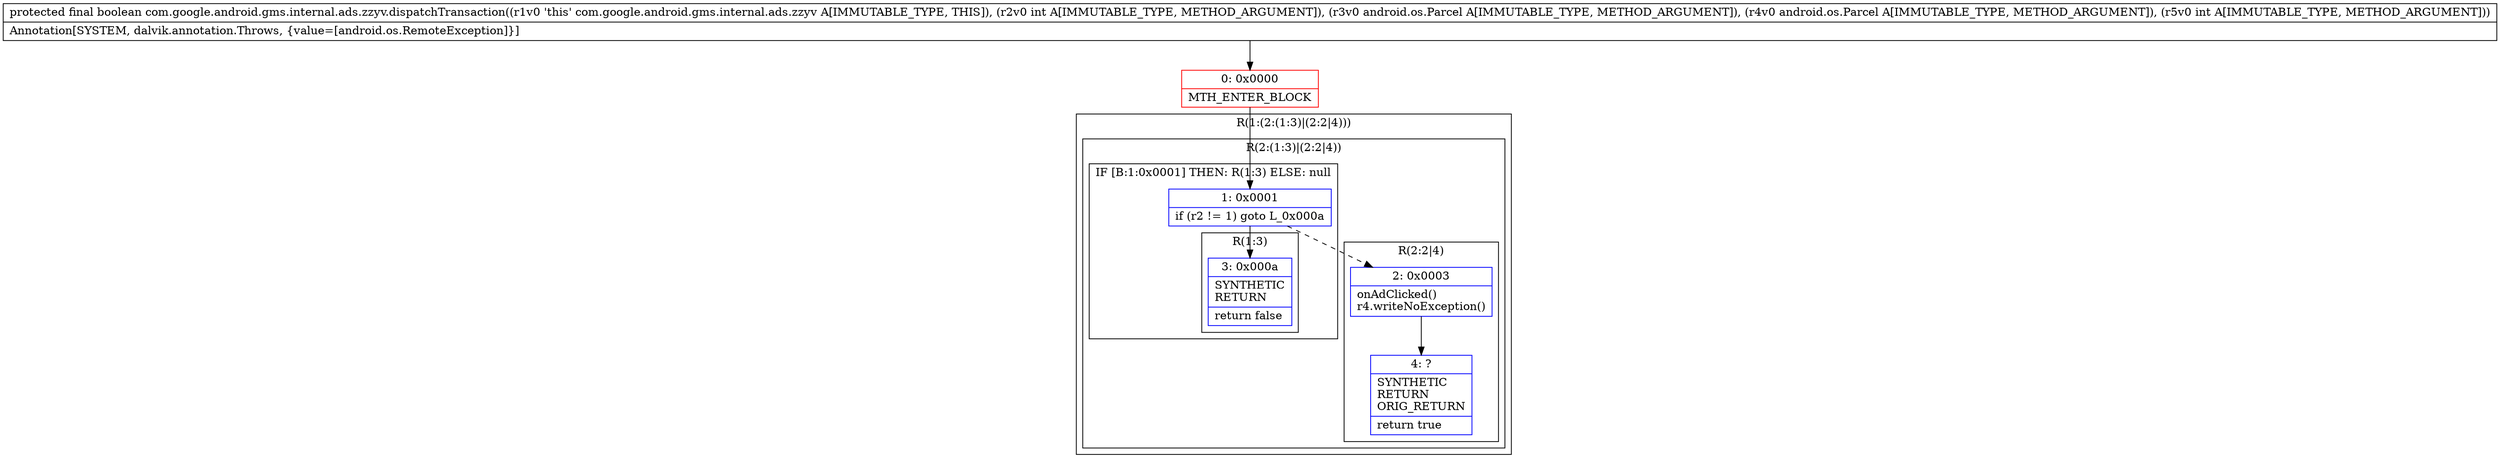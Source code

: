 digraph "CFG forcom.google.android.gms.internal.ads.zzyv.dispatchTransaction(ILandroid\/os\/Parcel;Landroid\/os\/Parcel;I)Z" {
subgraph cluster_Region_1614012141 {
label = "R(1:(2:(1:3)|(2:2|4)))";
node [shape=record,color=blue];
subgraph cluster_Region_236490142 {
label = "R(2:(1:3)|(2:2|4))";
node [shape=record,color=blue];
subgraph cluster_IfRegion_1899465328 {
label = "IF [B:1:0x0001] THEN: R(1:3) ELSE: null";
node [shape=record,color=blue];
Node_1 [shape=record,label="{1\:\ 0x0001|if (r2 != 1) goto L_0x000a\l}"];
subgraph cluster_Region_475730159 {
label = "R(1:3)";
node [shape=record,color=blue];
Node_3 [shape=record,label="{3\:\ 0x000a|SYNTHETIC\lRETURN\l|return false\l}"];
}
}
subgraph cluster_Region_1650553151 {
label = "R(2:2|4)";
node [shape=record,color=blue];
Node_2 [shape=record,label="{2\:\ 0x0003|onAdClicked()\lr4.writeNoException()\l}"];
Node_4 [shape=record,label="{4\:\ ?|SYNTHETIC\lRETURN\lORIG_RETURN\l|return true\l}"];
}
}
}
Node_0 [shape=record,color=red,label="{0\:\ 0x0000|MTH_ENTER_BLOCK\l}"];
MethodNode[shape=record,label="{protected final boolean com.google.android.gms.internal.ads.zzyv.dispatchTransaction((r1v0 'this' com.google.android.gms.internal.ads.zzyv A[IMMUTABLE_TYPE, THIS]), (r2v0 int A[IMMUTABLE_TYPE, METHOD_ARGUMENT]), (r3v0 android.os.Parcel A[IMMUTABLE_TYPE, METHOD_ARGUMENT]), (r4v0 android.os.Parcel A[IMMUTABLE_TYPE, METHOD_ARGUMENT]), (r5v0 int A[IMMUTABLE_TYPE, METHOD_ARGUMENT]))  | Annotation[SYSTEM, dalvik.annotation.Throws, \{value=[android.os.RemoteException]\}]\l}"];
MethodNode -> Node_0;
Node_1 -> Node_2[style=dashed];
Node_1 -> Node_3;
Node_2 -> Node_4;
Node_0 -> Node_1;
}

